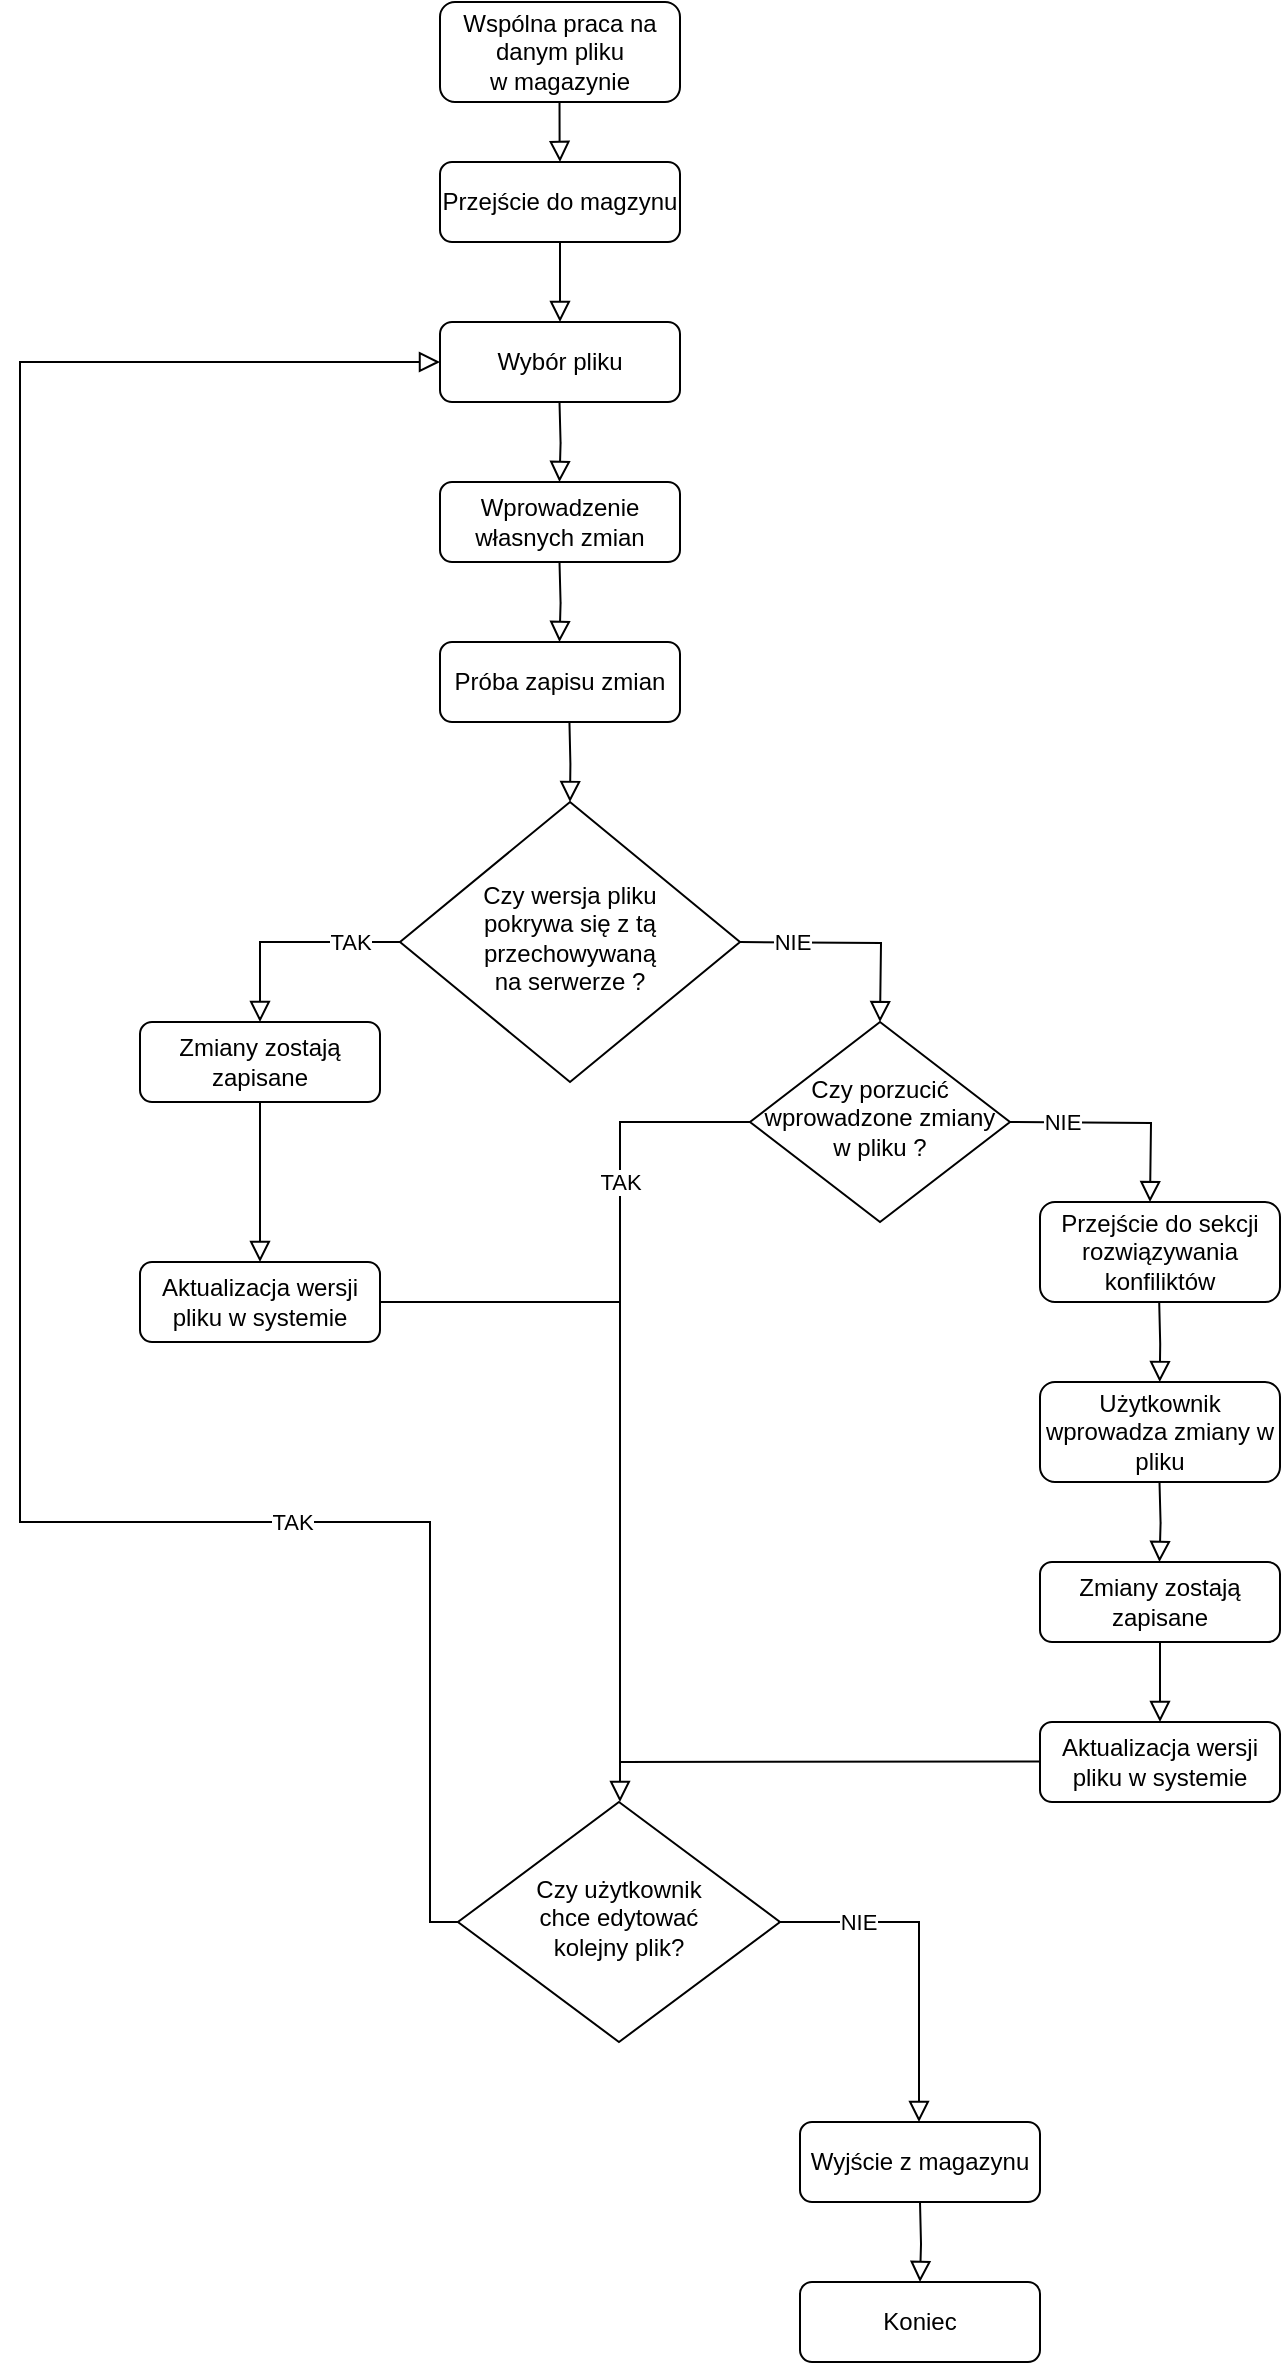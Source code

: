 <mxfile version="25.0.1">
  <diagram id="C5RBs43oDa-KdzZeNtuy" name="Page-1">
    <mxGraphModel dx="2067" dy="1343" grid="1" gridSize="10" guides="1" tooltips="1" connect="1" arrows="1" fold="1" page="1" pageScale="1" pageWidth="827" pageHeight="1169" math="0" shadow="0">
      <root>
        <mxCell id="WIyWlLk6GJQsqaUBKTNV-0" />
        <mxCell id="WIyWlLk6GJQsqaUBKTNV-1" parent="WIyWlLk6GJQsqaUBKTNV-0" />
        <mxCell id="WIyWlLk6GJQsqaUBKTNV-4" value="" style="rounded=0;html=1;jettySize=auto;orthogonalLoop=1;fontSize=11;endArrow=block;endFill=0;endSize=8;strokeWidth=1;shadow=0;labelBackgroundColor=none;edgeStyle=orthogonalEdgeStyle;exitX=0;exitY=0.5;exitDx=0;exitDy=0;entryX=0.5;entryY=0;entryDx=0;entryDy=0;" parent="WIyWlLk6GJQsqaUBKTNV-1" source="WIyWlLk6GJQsqaUBKTNV-6" target="-VE9CdMXzi8puVVyXun2-33" edge="1">
          <mxGeometry x="-1" y="-85" relative="1" as="geometry">
            <mxPoint x="25" y="-60" as="offset" />
            <mxPoint x="120" y="795" as="targetPoint" />
          </mxGeometry>
        </mxCell>
        <mxCell id="-VE9CdMXzi8puVVyXun2-0" value="TAK" style="edgeLabel;html=1;align=center;verticalAlign=middle;resizable=0;points=[];" parent="WIyWlLk6GJQsqaUBKTNV-4" vertex="1" connectable="0">
          <mxGeometry x="-0.532" relative="1" as="geometry">
            <mxPoint as="offset" />
          </mxGeometry>
        </mxCell>
        <mxCell id="WIyWlLk6GJQsqaUBKTNV-6" value="Czy wersja pliku &lt;br&gt;pokrywa się z tą przechowywaną &lt;br&gt;na serwerze ?" style="rhombus;whiteSpace=wrap;html=1;shadow=0;fontFamily=Helvetica;fontSize=12;align=center;strokeWidth=1;spacing=6;spacingTop=-4;" parent="WIyWlLk6GJQsqaUBKTNV-1" vertex="1">
          <mxGeometry x="140" y="480" width="170" height="140" as="geometry" />
        </mxCell>
        <mxCell id="-VE9CdMXzi8puVVyXun2-9" value="Przejście do sekcji rozwiązywania konfiliktów" style="rounded=1;whiteSpace=wrap;html=1;fontSize=12;glass=0;strokeWidth=1;shadow=0;" parent="WIyWlLk6GJQsqaUBKTNV-1" vertex="1">
          <mxGeometry x="460" y="680" width="120" height="50" as="geometry" />
        </mxCell>
        <mxCell id="-VE9CdMXzi8puVVyXun2-24" value="Przejście do magzynu" style="rounded=1;whiteSpace=wrap;html=1;fontSize=12;glass=0;strokeWidth=1;shadow=0;" parent="WIyWlLk6GJQsqaUBKTNV-1" vertex="1">
          <mxGeometry x="160" y="160" width="120" height="40" as="geometry" />
        </mxCell>
        <mxCell id="-VE9CdMXzi8puVVyXun2-25" value="Wspólna praca na danym pliku &lt;br&gt;w magazynie" style="rounded=1;whiteSpace=wrap;html=1;fontSize=12;glass=0;strokeWidth=1;shadow=0;" parent="WIyWlLk6GJQsqaUBKTNV-1" vertex="1">
          <mxGeometry x="160" y="80" width="120" height="50" as="geometry" />
        </mxCell>
        <mxCell id="-VE9CdMXzi8puVVyXun2-26" value="" style="rounded=0;html=1;jettySize=auto;orthogonalLoop=1;fontSize=11;endArrow=block;endFill=0;endSize=8;strokeWidth=1;shadow=0;labelBackgroundColor=none;edgeStyle=orthogonalEdgeStyle;" parent="WIyWlLk6GJQsqaUBKTNV-1" edge="1">
          <mxGeometry relative="1" as="geometry">
            <mxPoint x="219.76" y="130" as="sourcePoint" />
            <mxPoint x="220" y="160" as="targetPoint" />
            <Array as="points">
              <mxPoint x="220" y="150" />
              <mxPoint x="220" y="150" />
            </Array>
          </mxGeometry>
        </mxCell>
        <mxCell id="-VE9CdMXzi8puVVyXun2-27" value="Wybór pliku" style="rounded=1;whiteSpace=wrap;html=1;fontSize=12;glass=0;strokeWidth=1;shadow=0;" parent="WIyWlLk6GJQsqaUBKTNV-1" vertex="1">
          <mxGeometry x="160" y="240" width="120" height="40" as="geometry" />
        </mxCell>
        <mxCell id="-VE9CdMXzi8puVVyXun2-29" value="" style="rounded=0;html=1;jettySize=auto;orthogonalLoop=1;fontSize=11;endArrow=block;endFill=0;endSize=8;strokeWidth=1;shadow=0;labelBackgroundColor=none;edgeStyle=orthogonalEdgeStyle;entryX=0.5;entryY=0;entryDx=0;entryDy=0;exitX=0.5;exitY=1;exitDx=0;exitDy=0;" parent="WIyWlLk6GJQsqaUBKTNV-1" source="-VE9CdMXzi8puVVyXun2-24" target="-VE9CdMXzi8puVVyXun2-27" edge="1">
          <mxGeometry relative="1" as="geometry">
            <mxPoint x="229.76" y="140" as="sourcePoint" />
            <mxPoint x="230" y="170" as="targetPoint" />
          </mxGeometry>
        </mxCell>
        <mxCell id="-VE9CdMXzi8puVVyXun2-33" value="Zmiany zostają zapisane" style="rounded=1;whiteSpace=wrap;html=1;fontSize=12;glass=0;strokeWidth=1;shadow=0;" parent="WIyWlLk6GJQsqaUBKTNV-1" vertex="1">
          <mxGeometry x="10" y="590" width="120" height="40" as="geometry" />
        </mxCell>
        <mxCell id="-VE9CdMXzi8puVVyXun2-44" value="" style="rounded=0;html=1;jettySize=auto;orthogonalLoop=1;fontSize=11;endArrow=block;endFill=0;endSize=8;strokeWidth=1;shadow=0;labelBackgroundColor=none;edgeStyle=orthogonalEdgeStyle;exitX=0.5;exitY=1;exitDx=0;exitDy=0;entryX=0.5;entryY=0;entryDx=0;entryDy=0;" parent="WIyWlLk6GJQsqaUBKTNV-1" source="-VE9CdMXzi8puVVyXun2-33" target="YKM-TjGu_FODjCgSOmCp-7" edge="1">
          <mxGeometry x="-1" y="-85" relative="1" as="geometry">
            <mxPoint x="25" y="-60" as="offset" />
            <mxPoint x="-80" y="660" as="sourcePoint" />
            <mxPoint x="70" y="700" as="targetPoint" />
          </mxGeometry>
        </mxCell>
        <mxCell id="YKM-TjGu_FODjCgSOmCp-2" value="Wprowadzenie własnych zmian" style="rounded=1;whiteSpace=wrap;html=1;fontSize=12;glass=0;strokeWidth=1;shadow=0;" vertex="1" parent="WIyWlLk6GJQsqaUBKTNV-1">
          <mxGeometry x="160" y="320" width="120" height="40" as="geometry" />
        </mxCell>
        <mxCell id="YKM-TjGu_FODjCgSOmCp-3" value="" style="rounded=0;html=1;jettySize=auto;orthogonalLoop=1;fontSize=11;endArrow=block;endFill=0;endSize=8;strokeWidth=1;shadow=0;labelBackgroundColor=none;edgeStyle=orthogonalEdgeStyle;entryX=0.5;entryY=0;entryDx=0;entryDy=0;exitX=0.5;exitY=1;exitDx=0;exitDy=0;" edge="1" parent="WIyWlLk6GJQsqaUBKTNV-1">
          <mxGeometry relative="1" as="geometry">
            <mxPoint x="219.75" y="280" as="sourcePoint" />
            <mxPoint x="219.75" y="320" as="targetPoint" />
          </mxGeometry>
        </mxCell>
        <mxCell id="YKM-TjGu_FODjCgSOmCp-4" value="Próba zapisu zmian" style="rounded=1;whiteSpace=wrap;html=1;fontSize=12;glass=0;strokeWidth=1;shadow=0;" vertex="1" parent="WIyWlLk6GJQsqaUBKTNV-1">
          <mxGeometry x="160" y="400" width="120" height="40" as="geometry" />
        </mxCell>
        <mxCell id="YKM-TjGu_FODjCgSOmCp-5" value="" style="rounded=0;html=1;jettySize=auto;orthogonalLoop=1;fontSize=11;endArrow=block;endFill=0;endSize=8;strokeWidth=1;shadow=0;labelBackgroundColor=none;edgeStyle=orthogonalEdgeStyle;entryX=0.5;entryY=0;entryDx=0;entryDy=0;exitX=0.5;exitY=1;exitDx=0;exitDy=0;" edge="1" parent="WIyWlLk6GJQsqaUBKTNV-1">
          <mxGeometry relative="1" as="geometry">
            <mxPoint x="219.75" y="360" as="sourcePoint" />
            <mxPoint x="219.75" y="400" as="targetPoint" />
          </mxGeometry>
        </mxCell>
        <mxCell id="YKM-TjGu_FODjCgSOmCp-6" value="" style="rounded=0;html=1;jettySize=auto;orthogonalLoop=1;fontSize=11;endArrow=block;endFill=0;endSize=8;strokeWidth=1;shadow=0;labelBackgroundColor=none;edgeStyle=orthogonalEdgeStyle;entryX=0.5;entryY=0;entryDx=0;entryDy=0;exitX=0.5;exitY=1;exitDx=0;exitDy=0;" edge="1" parent="WIyWlLk6GJQsqaUBKTNV-1" target="WIyWlLk6GJQsqaUBKTNV-6">
          <mxGeometry relative="1" as="geometry">
            <mxPoint x="224.72" y="440" as="sourcePoint" />
            <mxPoint x="224.72" y="480" as="targetPoint" />
          </mxGeometry>
        </mxCell>
        <mxCell id="YKM-TjGu_FODjCgSOmCp-7" value="Aktualizacja wersji pliku w systemie" style="rounded=1;whiteSpace=wrap;html=1;fontSize=12;glass=0;strokeWidth=1;shadow=0;" vertex="1" parent="WIyWlLk6GJQsqaUBKTNV-1">
          <mxGeometry x="10" y="710" width="120" height="40" as="geometry" />
        </mxCell>
        <mxCell id="YKM-TjGu_FODjCgSOmCp-12" value="Czy porzucić wprowadzone zmiany w pliku ?" style="rhombus;whiteSpace=wrap;html=1;shadow=0;fontFamily=Helvetica;fontSize=12;align=center;strokeWidth=1;spacing=6;spacingTop=-4;" vertex="1" parent="WIyWlLk6GJQsqaUBKTNV-1">
          <mxGeometry x="315" y="590" width="130" height="100" as="geometry" />
        </mxCell>
        <mxCell id="YKM-TjGu_FODjCgSOmCp-13" value="" style="rounded=0;html=1;jettySize=auto;orthogonalLoop=1;fontSize=11;endArrow=block;endFill=0;endSize=8;strokeWidth=1;shadow=0;labelBackgroundColor=none;edgeStyle=orthogonalEdgeStyle;exitX=0;exitY=0.5;exitDx=0;exitDy=0;entryX=0.5;entryY=0;entryDx=0;entryDy=0;" edge="1" parent="WIyWlLk6GJQsqaUBKTNV-1">
          <mxGeometry x="-1" y="-85" relative="1" as="geometry">
            <mxPoint x="25" y="-60" as="offset" />
            <mxPoint x="380" y="590" as="targetPoint" />
            <mxPoint x="310" y="550" as="sourcePoint" />
          </mxGeometry>
        </mxCell>
        <mxCell id="YKM-TjGu_FODjCgSOmCp-14" value="NIE" style="edgeLabel;html=1;align=center;verticalAlign=middle;resizable=0;points=[];" vertex="1" connectable="0" parent="YKM-TjGu_FODjCgSOmCp-13">
          <mxGeometry x="-0.532" relative="1" as="geometry">
            <mxPoint as="offset" />
          </mxGeometry>
        </mxCell>
        <mxCell id="YKM-TjGu_FODjCgSOmCp-15" value="" style="rounded=0;html=1;jettySize=auto;orthogonalLoop=1;fontSize=11;endArrow=block;endFill=0;endSize=8;strokeWidth=1;shadow=0;labelBackgroundColor=none;edgeStyle=orthogonalEdgeStyle;exitX=0;exitY=0.5;exitDx=0;exitDy=0;" edge="1" parent="WIyWlLk6GJQsqaUBKTNV-1">
          <mxGeometry x="-1" y="-85" relative="1" as="geometry">
            <mxPoint x="25" y="-60" as="offset" />
            <mxPoint x="250" y="980" as="targetPoint" />
            <mxPoint x="315" y="640" as="sourcePoint" />
            <Array as="points">
              <mxPoint x="250" y="640" />
            </Array>
          </mxGeometry>
        </mxCell>
        <mxCell id="YKM-TjGu_FODjCgSOmCp-16" value="TAK" style="edgeLabel;html=1;align=center;verticalAlign=middle;resizable=0;points=[];" vertex="1" connectable="0" parent="YKM-TjGu_FODjCgSOmCp-15">
          <mxGeometry x="-0.532" relative="1" as="geometry">
            <mxPoint as="offset" />
          </mxGeometry>
        </mxCell>
        <mxCell id="YKM-TjGu_FODjCgSOmCp-17" value="" style="rounded=0;html=1;jettySize=auto;orthogonalLoop=1;fontSize=11;endArrow=block;endFill=0;endSize=8;strokeWidth=1;shadow=0;labelBackgroundColor=none;edgeStyle=orthogonalEdgeStyle;exitX=0;exitY=0.5;exitDx=0;exitDy=0;entryX=0.5;entryY=0;entryDx=0;entryDy=0;" edge="1" parent="WIyWlLk6GJQsqaUBKTNV-1">
          <mxGeometry x="-1" y="-85" relative="1" as="geometry">
            <mxPoint x="25" y="-60" as="offset" />
            <mxPoint x="515" y="680" as="targetPoint" />
            <mxPoint x="445" y="640" as="sourcePoint" />
          </mxGeometry>
        </mxCell>
        <mxCell id="YKM-TjGu_FODjCgSOmCp-18" value="NIE" style="edgeLabel;html=1;align=center;verticalAlign=middle;resizable=0;points=[];" vertex="1" connectable="0" parent="YKM-TjGu_FODjCgSOmCp-17">
          <mxGeometry x="-0.532" relative="1" as="geometry">
            <mxPoint as="offset" />
          </mxGeometry>
        </mxCell>
        <mxCell id="YKM-TjGu_FODjCgSOmCp-19" value="Użytkownik wprowadza zmiany w pliku" style="rounded=1;whiteSpace=wrap;html=1;fontSize=12;glass=0;strokeWidth=1;shadow=0;" vertex="1" parent="WIyWlLk6GJQsqaUBKTNV-1">
          <mxGeometry x="460" y="770" width="120" height="50" as="geometry" />
        </mxCell>
        <mxCell id="YKM-TjGu_FODjCgSOmCp-20" value="" style="rounded=0;html=1;jettySize=auto;orthogonalLoop=1;fontSize=11;endArrow=block;endFill=0;endSize=8;strokeWidth=1;shadow=0;labelBackgroundColor=none;edgeStyle=orthogonalEdgeStyle;entryX=0.5;entryY=0;entryDx=0;entryDy=0;exitX=0.5;exitY=1;exitDx=0;exitDy=0;" edge="1" parent="WIyWlLk6GJQsqaUBKTNV-1">
          <mxGeometry relative="1" as="geometry">
            <mxPoint x="519.6" y="730" as="sourcePoint" />
            <mxPoint x="519.88" y="770" as="targetPoint" />
          </mxGeometry>
        </mxCell>
        <mxCell id="YKM-TjGu_FODjCgSOmCp-21" value="Zmiany zostają zapisane" style="rounded=1;whiteSpace=wrap;html=1;fontSize=12;glass=0;strokeWidth=1;shadow=0;" vertex="1" parent="WIyWlLk6GJQsqaUBKTNV-1">
          <mxGeometry x="460" y="860" width="120" height="40" as="geometry" />
        </mxCell>
        <mxCell id="YKM-TjGu_FODjCgSOmCp-22" value="" style="rounded=0;html=1;jettySize=auto;orthogonalLoop=1;fontSize=11;endArrow=block;endFill=0;endSize=8;strokeWidth=1;shadow=0;labelBackgroundColor=none;edgeStyle=orthogonalEdgeStyle;exitX=0.5;exitY=1;exitDx=0;exitDy=0;" edge="1" parent="WIyWlLk6GJQsqaUBKTNV-1" source="YKM-TjGu_FODjCgSOmCp-21">
          <mxGeometry x="-1" y="-85" relative="1" as="geometry">
            <mxPoint x="25" y="-60" as="offset" />
            <mxPoint x="370" y="930" as="sourcePoint" />
            <mxPoint x="520" y="940" as="targetPoint" />
          </mxGeometry>
        </mxCell>
        <mxCell id="YKM-TjGu_FODjCgSOmCp-23" value="Aktualizacja wersji pliku w systemie" style="rounded=1;whiteSpace=wrap;html=1;fontSize=12;glass=0;strokeWidth=1;shadow=0;" vertex="1" parent="WIyWlLk6GJQsqaUBKTNV-1">
          <mxGeometry x="460" y="940" width="120" height="40" as="geometry" />
        </mxCell>
        <mxCell id="YKM-TjGu_FODjCgSOmCp-24" value="" style="rounded=0;html=1;jettySize=auto;orthogonalLoop=1;fontSize=11;endArrow=block;endFill=0;endSize=8;strokeWidth=1;shadow=0;labelBackgroundColor=none;edgeStyle=orthogonalEdgeStyle;exitX=0.5;exitY=1;exitDx=0;exitDy=0;" edge="1" parent="WIyWlLk6GJQsqaUBKTNV-1">
          <mxGeometry x="-1" y="-85" relative="1" as="geometry">
            <mxPoint x="25" y="-60" as="offset" />
            <mxPoint x="519.75" y="820" as="sourcePoint" />
            <mxPoint x="519.75" y="860" as="targetPoint" />
          </mxGeometry>
        </mxCell>
        <mxCell id="YKM-TjGu_FODjCgSOmCp-25" value="Czy użytkownik &lt;br&gt;chce edytować &lt;br&gt;kolejny plik?" style="rhombus;whiteSpace=wrap;html=1;shadow=0;fontFamily=Helvetica;fontSize=12;align=center;strokeWidth=1;spacing=6;spacingTop=-4;" vertex="1" parent="WIyWlLk6GJQsqaUBKTNV-1">
          <mxGeometry x="168.97" y="980" width="161.03" height="120" as="geometry" />
        </mxCell>
        <mxCell id="YKM-TjGu_FODjCgSOmCp-26" value="" style="rounded=0;html=1;jettySize=auto;orthogonalLoop=1;fontSize=11;endArrow=block;endFill=0;endSize=8;strokeWidth=1;shadow=0;labelBackgroundColor=none;edgeStyle=orthogonalEdgeStyle;" edge="1" parent="WIyWlLk6GJQsqaUBKTNV-1">
          <mxGeometry x="-1" y="-85" relative="1" as="geometry">
            <mxPoint x="25" y="-60" as="offset" />
            <mxPoint x="399.5" y="1140" as="targetPoint" />
            <mxPoint x="329" y="1040" as="sourcePoint" />
            <Array as="points">
              <mxPoint x="329" y="1040" />
              <mxPoint x="400" y="1040" />
            </Array>
          </mxGeometry>
        </mxCell>
        <mxCell id="YKM-TjGu_FODjCgSOmCp-27" value="NIE" style="edgeLabel;html=1;align=center;verticalAlign=middle;resizable=0;points=[];" vertex="1" connectable="0" parent="YKM-TjGu_FODjCgSOmCp-26">
          <mxGeometry x="-0.532" relative="1" as="geometry">
            <mxPoint as="offset" />
          </mxGeometry>
        </mxCell>
        <mxCell id="YKM-TjGu_FODjCgSOmCp-28" value="" style="rounded=0;html=1;jettySize=auto;orthogonalLoop=1;fontSize=11;endArrow=block;endFill=0;endSize=8;strokeWidth=1;shadow=0;labelBackgroundColor=none;edgeStyle=orthogonalEdgeStyle;exitX=0;exitY=0.5;exitDx=0;exitDy=0;entryX=0;entryY=0.5;entryDx=0;entryDy=0;" edge="1" parent="WIyWlLk6GJQsqaUBKTNV-1" source="YKM-TjGu_FODjCgSOmCp-25" target="-VE9CdMXzi8puVVyXun2-27">
          <mxGeometry x="-1" y="-85" relative="1" as="geometry">
            <mxPoint x="25" y="-60" as="offset" />
            <mxPoint x="85" y="1020" as="targetPoint" />
            <mxPoint x="155" y="910" as="sourcePoint" />
            <Array as="points">
              <mxPoint x="155" y="1040" />
              <mxPoint x="155" y="840" />
              <mxPoint x="-50" y="840" />
              <mxPoint x="-50" y="260" />
            </Array>
          </mxGeometry>
        </mxCell>
        <mxCell id="YKM-TjGu_FODjCgSOmCp-29" value="TAK" style="edgeLabel;html=1;align=center;verticalAlign=middle;resizable=0;points=[];" vertex="1" connectable="0" parent="YKM-TjGu_FODjCgSOmCp-28">
          <mxGeometry x="-0.532" relative="1" as="geometry">
            <mxPoint as="offset" />
          </mxGeometry>
        </mxCell>
        <mxCell id="YKM-TjGu_FODjCgSOmCp-32" value="" style="endArrow=none;html=1;rounded=0;exitX=1;exitY=0.5;exitDx=0;exitDy=0;" edge="1" parent="WIyWlLk6GJQsqaUBKTNV-1" source="YKM-TjGu_FODjCgSOmCp-7">
          <mxGeometry width="50" height="50" relative="1" as="geometry">
            <mxPoint x="250" y="810" as="sourcePoint" />
            <mxPoint x="250" y="730" as="targetPoint" />
          </mxGeometry>
        </mxCell>
        <mxCell id="YKM-TjGu_FODjCgSOmCp-33" value="Wyjście z magazynu" style="rounded=1;whiteSpace=wrap;html=1;fontSize=12;glass=0;strokeWidth=1;shadow=0;" vertex="1" parent="WIyWlLk6GJQsqaUBKTNV-1">
          <mxGeometry x="340" y="1140" width="120" height="40" as="geometry" />
        </mxCell>
        <mxCell id="YKM-TjGu_FODjCgSOmCp-34" value="Koniec" style="rounded=1;whiteSpace=wrap;html=1;fontSize=12;glass=0;strokeWidth=1;shadow=0;" vertex="1" parent="WIyWlLk6GJQsqaUBKTNV-1">
          <mxGeometry x="340" y="1220" width="120" height="40" as="geometry" />
        </mxCell>
        <mxCell id="YKM-TjGu_FODjCgSOmCp-35" value="" style="rounded=0;html=1;jettySize=auto;orthogonalLoop=1;fontSize=11;endArrow=block;endFill=0;endSize=8;strokeWidth=1;shadow=0;labelBackgroundColor=none;edgeStyle=orthogonalEdgeStyle;exitX=0.5;exitY=1;exitDx=0;exitDy=0;entryX=0.5;entryY=0;entryDx=0;entryDy=0;" edge="1" parent="WIyWlLk6GJQsqaUBKTNV-1" target="YKM-TjGu_FODjCgSOmCp-34">
          <mxGeometry x="-1" y="-85" relative="1" as="geometry">
            <mxPoint x="25" y="-60" as="offset" />
            <mxPoint x="400" y="1180" as="sourcePoint" />
            <mxPoint x="625" y="1085" as="targetPoint" />
          </mxGeometry>
        </mxCell>
        <mxCell id="YKM-TjGu_FODjCgSOmCp-36" value="" style="endArrow=none;html=1;rounded=0;" edge="1" parent="WIyWlLk6GJQsqaUBKTNV-1">
          <mxGeometry width="50" height="50" relative="1" as="geometry">
            <mxPoint x="250" y="960" as="sourcePoint" />
            <mxPoint x="460" y="959.71" as="targetPoint" />
          </mxGeometry>
        </mxCell>
      </root>
    </mxGraphModel>
  </diagram>
</mxfile>
